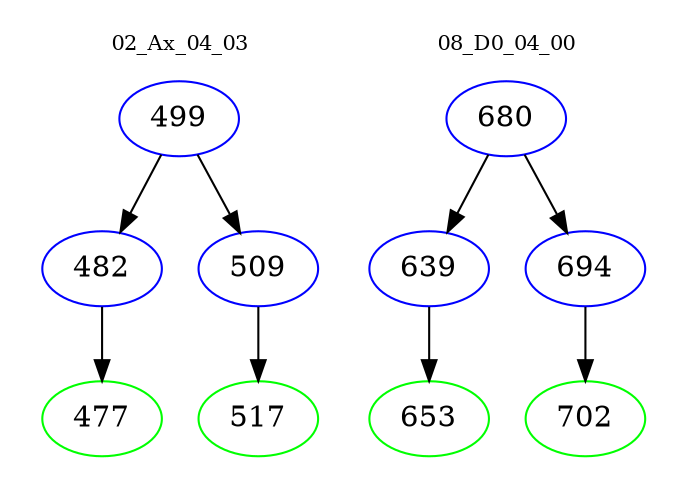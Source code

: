digraph{
subgraph cluster_0 {
color = white
label = "02_Ax_04_03";
fontsize=10;
T0_499 [label="499", color="blue"]
T0_499 -> T0_482 [color="black"]
T0_482 [label="482", color="blue"]
T0_482 -> T0_477 [color="black"]
T0_477 [label="477", color="green"]
T0_499 -> T0_509 [color="black"]
T0_509 [label="509", color="blue"]
T0_509 -> T0_517 [color="black"]
T0_517 [label="517", color="green"]
}
subgraph cluster_1 {
color = white
label = "08_D0_04_00";
fontsize=10;
T1_680 [label="680", color="blue"]
T1_680 -> T1_639 [color="black"]
T1_639 [label="639", color="blue"]
T1_639 -> T1_653 [color="black"]
T1_653 [label="653", color="green"]
T1_680 -> T1_694 [color="black"]
T1_694 [label="694", color="blue"]
T1_694 -> T1_702 [color="black"]
T1_702 [label="702", color="green"]
}
}
